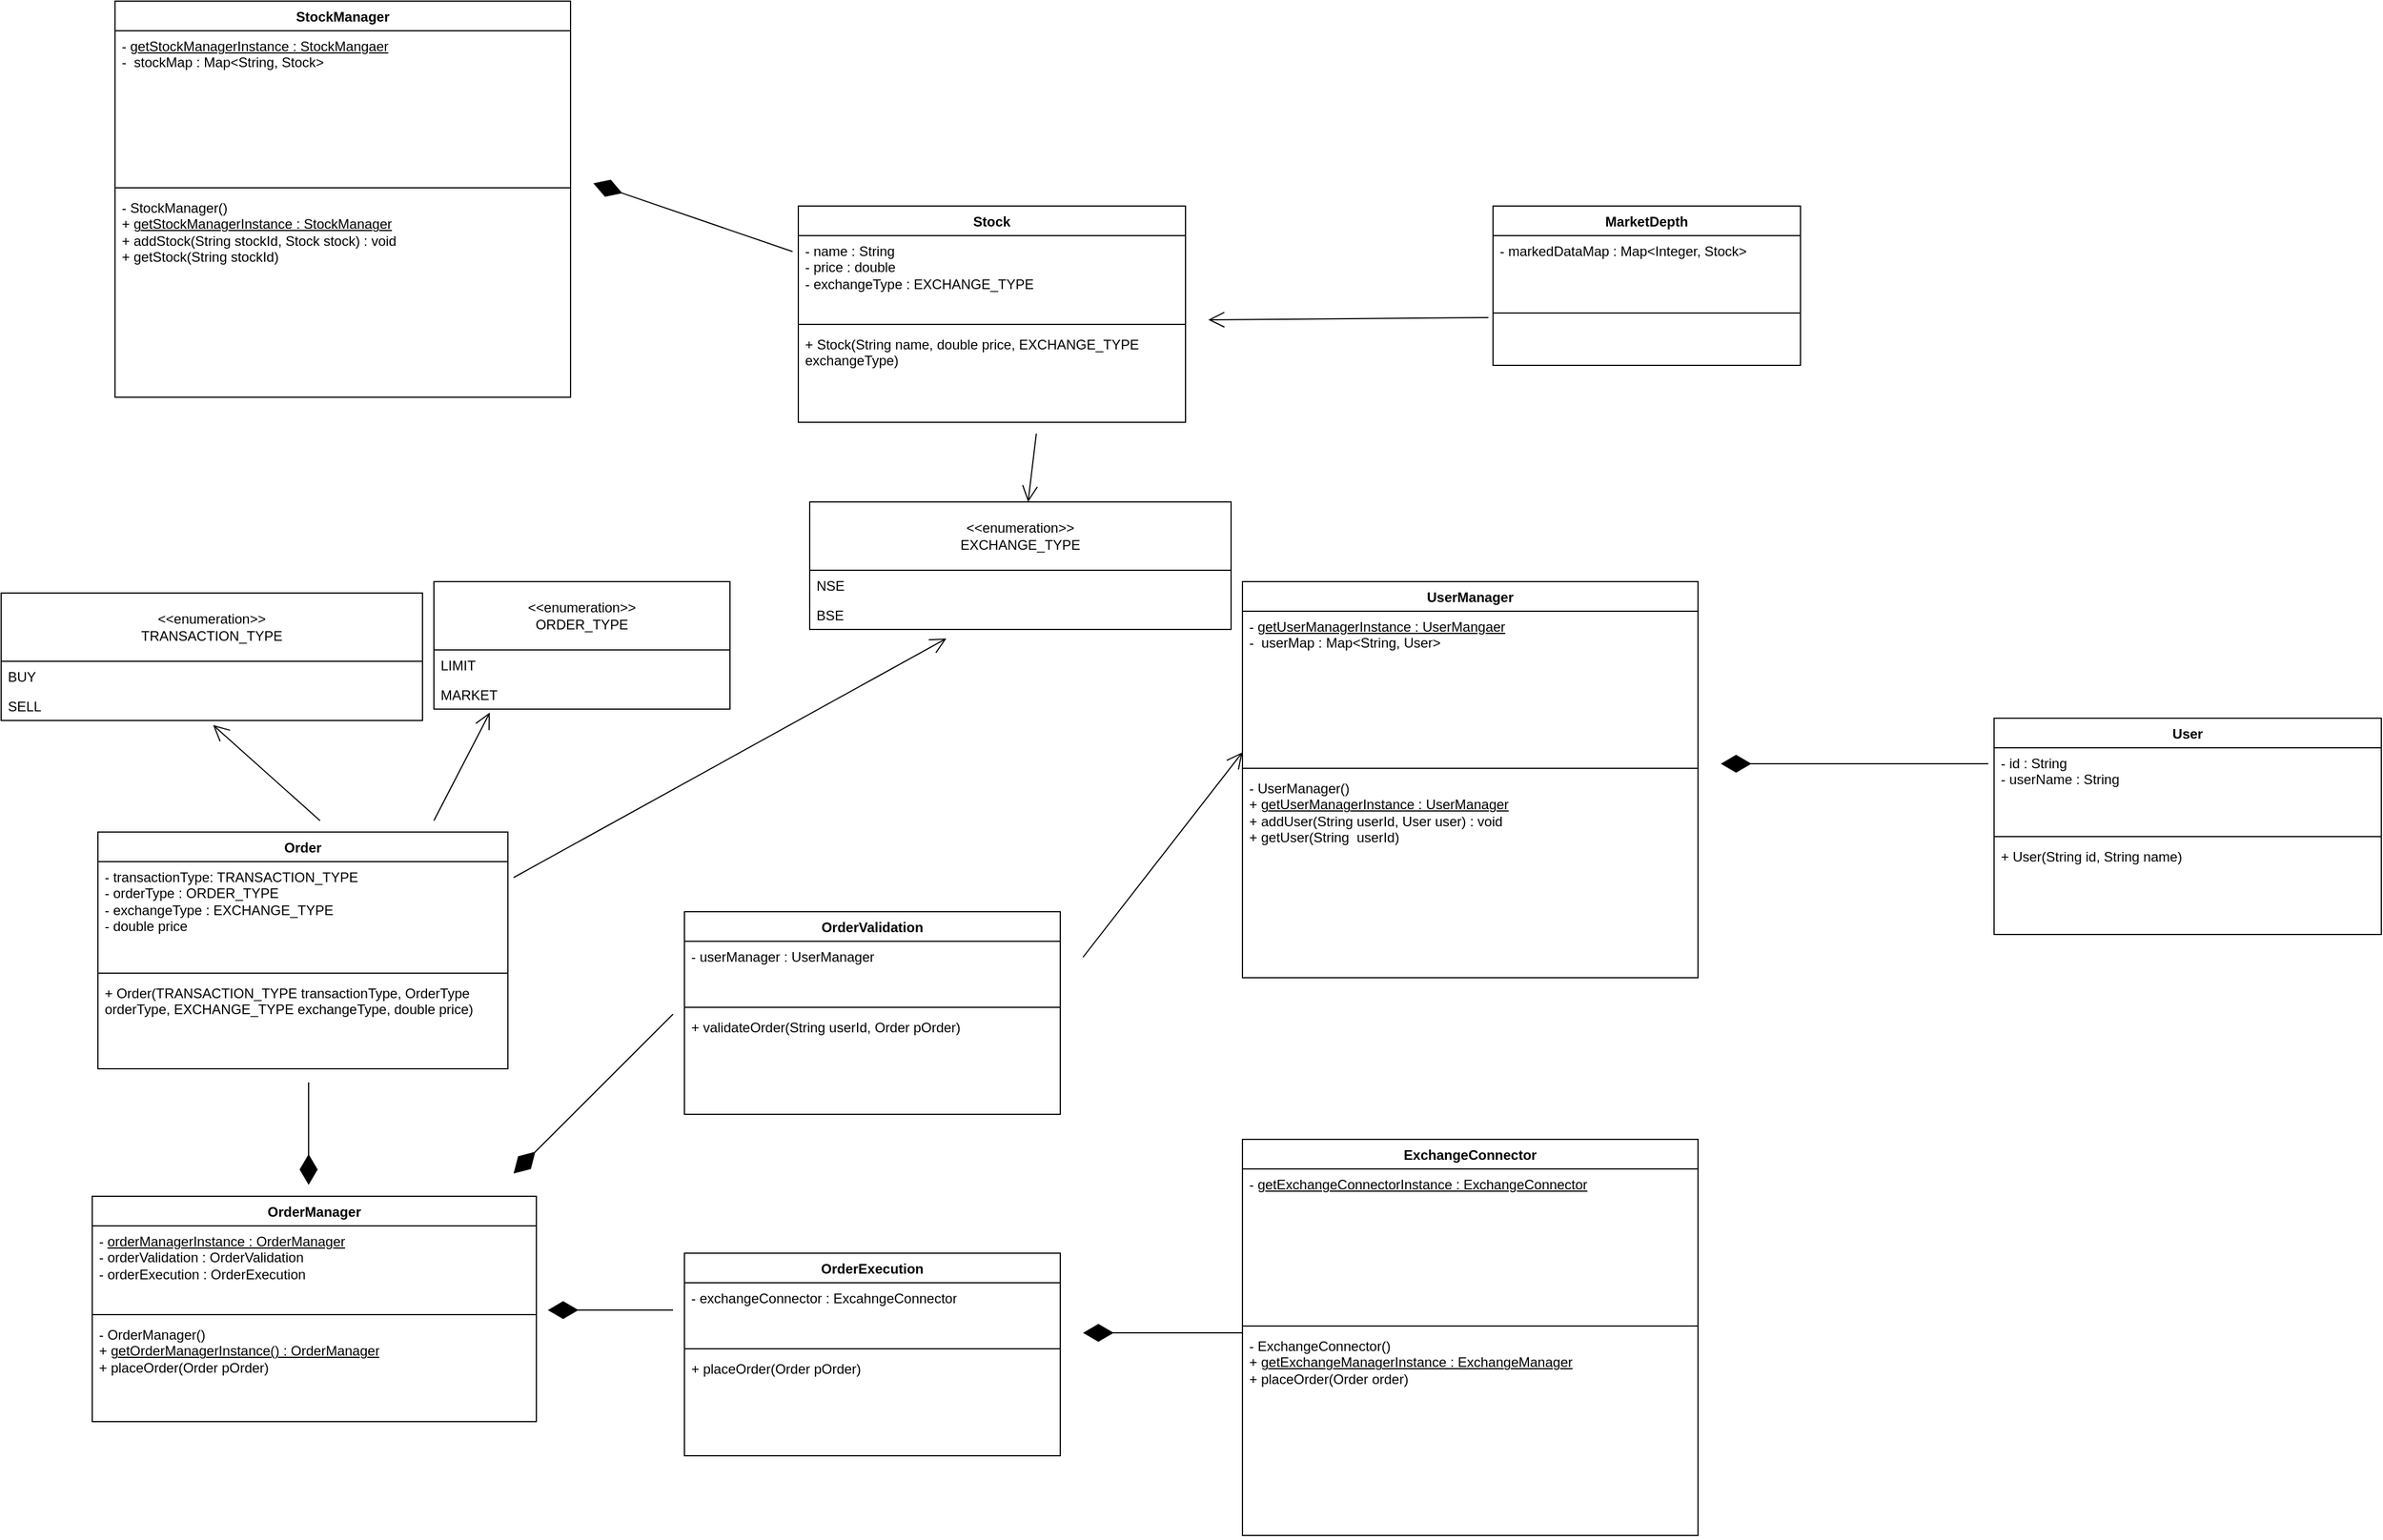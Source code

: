 <mxfile version="24.4.4" type="github">
  <diagram name="Page-1" id="cygNIWai32VLK5G1YmAd">
    <mxGraphModel dx="2286" dy="2196" grid="1" gridSize="10" guides="1" tooltips="1" connect="1" arrows="1" fold="1" page="1" pageScale="1" pageWidth="850" pageHeight="1100" math="0" shadow="0">
      <root>
        <mxCell id="0" />
        <mxCell id="1" parent="0" />
        <mxCell id="1wGQVYa56v2ESQAQg0Pb-1" value="Stock" style="swimlane;fontStyle=1;align=center;verticalAlign=top;childLayout=stackLayout;horizontal=1;startSize=26;horizontalStack=0;resizeParent=1;resizeParentMax=0;resizeLast=0;collapsible=1;marginBottom=0;whiteSpace=wrap;html=1;" parent="1" vertex="1">
          <mxGeometry x="700" y="120" width="340" height="190" as="geometry" />
        </mxCell>
        <mxCell id="1wGQVYa56v2ESQAQg0Pb-2" value="- name : String&lt;div&gt;- price : double&lt;/div&gt;&lt;div&gt;- exchangeType : EXCHANGE_TYPE&lt;/div&gt;" style="text;strokeColor=none;fillColor=none;align=left;verticalAlign=top;spacingLeft=4;spacingRight=4;overflow=hidden;rotatable=0;points=[[0,0.5],[1,0.5]];portConstraint=eastwest;whiteSpace=wrap;html=1;" parent="1wGQVYa56v2ESQAQg0Pb-1" vertex="1">
          <mxGeometry y="26" width="340" height="74" as="geometry" />
        </mxCell>
        <mxCell id="1wGQVYa56v2ESQAQg0Pb-3" value="" style="line;strokeWidth=1;fillColor=none;align=left;verticalAlign=middle;spacingTop=-1;spacingLeft=3;spacingRight=3;rotatable=0;labelPosition=right;points=[];portConstraint=eastwest;strokeColor=inherit;" parent="1wGQVYa56v2ESQAQg0Pb-1" vertex="1">
          <mxGeometry y="100" width="340" height="8" as="geometry" />
        </mxCell>
        <mxCell id="1wGQVYa56v2ESQAQg0Pb-4" value="+ Stock(String name, double price, EXCHANGE_TYPE exchangeType)" style="text;strokeColor=none;fillColor=none;align=left;verticalAlign=top;spacingLeft=4;spacingRight=4;overflow=hidden;rotatable=0;points=[[0,0.5],[1,0.5]];portConstraint=eastwest;whiteSpace=wrap;html=1;" parent="1wGQVYa56v2ESQAQg0Pb-1" vertex="1">
          <mxGeometry y="108" width="340" height="82" as="geometry" />
        </mxCell>
        <mxCell id="1wGQVYa56v2ESQAQg0Pb-5" value="MarketDepth" style="swimlane;fontStyle=1;align=center;verticalAlign=top;childLayout=stackLayout;horizontal=1;startSize=26;horizontalStack=0;resizeParent=1;resizeParentMax=0;resizeLast=0;collapsible=1;marginBottom=0;whiteSpace=wrap;html=1;" parent="1" vertex="1">
          <mxGeometry x="1310" y="120" width="270" height="140" as="geometry" />
        </mxCell>
        <mxCell id="1wGQVYa56v2ESQAQg0Pb-6" value="- markedDataMap : Map&amp;lt;Integer, Stock&amp;gt;&lt;span style=&quot;white-space: pre;&quot;&gt;&#x9;&lt;/span&gt;" style="text;strokeColor=none;fillColor=none;align=left;verticalAlign=top;spacingLeft=4;spacingRight=4;overflow=hidden;rotatable=0;points=[[0,0.5],[1,0.5]];portConstraint=eastwest;whiteSpace=wrap;html=1;" parent="1wGQVYa56v2ESQAQg0Pb-5" vertex="1">
          <mxGeometry y="26" width="270" height="64" as="geometry" />
        </mxCell>
        <mxCell id="1wGQVYa56v2ESQAQg0Pb-7" value="" style="line;strokeWidth=1;fillColor=none;align=left;verticalAlign=middle;spacingTop=-1;spacingLeft=3;spacingRight=3;rotatable=0;labelPosition=right;points=[];portConstraint=eastwest;strokeColor=inherit;" parent="1wGQVYa56v2ESQAQg0Pb-5" vertex="1">
          <mxGeometry y="90" width="270" height="8" as="geometry" />
        </mxCell>
        <mxCell id="1wGQVYa56v2ESQAQg0Pb-8" value="&lt;div&gt;&lt;br&gt;&lt;/div&gt;" style="text;strokeColor=none;fillColor=none;align=left;verticalAlign=top;spacingLeft=4;spacingRight=4;overflow=hidden;rotatable=0;points=[[0,0.5],[1,0.5]];portConstraint=eastwest;whiteSpace=wrap;html=1;" parent="1wGQVYa56v2ESQAQg0Pb-5" vertex="1">
          <mxGeometry y="98" width="270" height="42" as="geometry" />
        </mxCell>
        <mxCell id="1wGQVYa56v2ESQAQg0Pb-10" value="" style="endArrow=open;endFill=1;endSize=12;html=1;rounded=0;exitX=-0.015;exitY=0;exitDx=0;exitDy=0;exitPerimeter=0;" parent="1" source="1wGQVYa56v2ESQAQg0Pb-8" edge="1">
          <mxGeometry width="160" relative="1" as="geometry">
            <mxPoint x="340" y="400" as="sourcePoint" />
            <mxPoint x="1060" y="220" as="targetPoint" />
          </mxGeometry>
        </mxCell>
        <mxCell id="1wGQVYa56v2ESQAQg0Pb-15" value="Order" style="swimlane;fontStyle=1;align=center;verticalAlign=top;childLayout=stackLayout;horizontal=1;startSize=26;horizontalStack=0;resizeParent=1;resizeParentMax=0;resizeLast=0;collapsible=1;marginBottom=0;whiteSpace=wrap;html=1;" parent="1" vertex="1">
          <mxGeometry x="85" y="670" width="360" height="208" as="geometry" />
        </mxCell>
        <mxCell id="1wGQVYa56v2ESQAQg0Pb-16" value="- transactionType: TRANSACTION_TYPE&lt;div&gt;- orderType : ORDER_TYPE&lt;span style=&quot;white-space: pre;&quot;&gt;&#x9;&lt;/span&gt;&lt;/div&gt;&lt;div&gt;- exchangeType : EXCHANGE_TYPE&lt;/div&gt;&lt;div&gt;- double price&lt;/div&gt;" style="text;strokeColor=none;fillColor=none;align=left;verticalAlign=top;spacingLeft=4;spacingRight=4;overflow=hidden;rotatable=0;points=[[0,0.5],[1,0.5]];portConstraint=eastwest;whiteSpace=wrap;html=1;" parent="1wGQVYa56v2ESQAQg0Pb-15" vertex="1">
          <mxGeometry y="26" width="360" height="94" as="geometry" />
        </mxCell>
        <mxCell id="1wGQVYa56v2ESQAQg0Pb-17" value="" style="line;strokeWidth=1;fillColor=none;align=left;verticalAlign=middle;spacingTop=-1;spacingLeft=3;spacingRight=3;rotatable=0;labelPosition=right;points=[];portConstraint=eastwest;strokeColor=inherit;" parent="1wGQVYa56v2ESQAQg0Pb-15" vertex="1">
          <mxGeometry y="120" width="360" height="8" as="geometry" />
        </mxCell>
        <mxCell id="1wGQVYa56v2ESQAQg0Pb-18" value="+ Order(TRANSACTION_TYPE transactionType, OrderType orderType, EXCHANGE_TYPE exchangeType, double price)" style="text;strokeColor=none;fillColor=none;align=left;verticalAlign=top;spacingLeft=4;spacingRight=4;overflow=hidden;rotatable=0;points=[[0,0.5],[1,0.5]];portConstraint=eastwest;whiteSpace=wrap;html=1;" parent="1wGQVYa56v2ESQAQg0Pb-15" vertex="1">
          <mxGeometry y="128" width="360" height="80" as="geometry" />
        </mxCell>
        <mxCell id="1wGQVYa56v2ESQAQg0Pb-21" value="&amp;lt;&amp;lt;enumeration&amp;gt;&amp;gt;&lt;div&gt;EXCHANGE_TYPE&lt;/div&gt;" style="swimlane;fontStyle=0;childLayout=stackLayout;horizontal=1;startSize=60;fillColor=none;horizontalStack=0;resizeParent=1;resizeParentMax=0;resizeLast=0;collapsible=1;marginBottom=0;whiteSpace=wrap;html=1;" parent="1" vertex="1">
          <mxGeometry x="710" y="380" width="370" height="112" as="geometry" />
        </mxCell>
        <mxCell id="1wGQVYa56v2ESQAQg0Pb-22" value="NSE" style="text;strokeColor=none;fillColor=none;align=left;verticalAlign=top;spacingLeft=4;spacingRight=4;overflow=hidden;rotatable=0;points=[[0,0.5],[1,0.5]];portConstraint=eastwest;whiteSpace=wrap;html=1;" parent="1wGQVYa56v2ESQAQg0Pb-21" vertex="1">
          <mxGeometry y="60" width="370" height="26" as="geometry" />
        </mxCell>
        <mxCell id="1wGQVYa56v2ESQAQg0Pb-23" value="BSE" style="text;strokeColor=none;fillColor=none;align=left;verticalAlign=top;spacingLeft=4;spacingRight=4;overflow=hidden;rotatable=0;points=[[0,0.5],[1,0.5]];portConstraint=eastwest;whiteSpace=wrap;html=1;" parent="1wGQVYa56v2ESQAQg0Pb-21" vertex="1">
          <mxGeometry y="86" width="370" height="26" as="geometry" />
        </mxCell>
        <mxCell id="1wGQVYa56v2ESQAQg0Pb-25" value="" style="endArrow=open;endFill=1;endSize=12;html=1;rounded=0;" parent="1" target="1wGQVYa56v2ESQAQg0Pb-21" edge="1">
          <mxGeometry width="160" relative="1" as="geometry">
            <mxPoint x="909" y="320" as="sourcePoint" />
            <mxPoint x="480" y="250" as="targetPoint" />
          </mxGeometry>
        </mxCell>
        <mxCell id="1wGQVYa56v2ESQAQg0Pb-26" value="&amp;lt;&amp;lt;enumeration&amp;gt;&amp;gt;&lt;div&gt;ORDER_TYPE&lt;/div&gt;" style="swimlane;fontStyle=0;childLayout=stackLayout;horizontal=1;startSize=60;fillColor=none;horizontalStack=0;resizeParent=1;resizeParentMax=0;resizeLast=0;collapsible=1;marginBottom=0;whiteSpace=wrap;html=1;" parent="1" vertex="1">
          <mxGeometry x="380" y="450" width="260" height="112" as="geometry" />
        </mxCell>
        <mxCell id="1wGQVYa56v2ESQAQg0Pb-27" value="LIMIT" style="text;strokeColor=none;fillColor=none;align=left;verticalAlign=top;spacingLeft=4;spacingRight=4;overflow=hidden;rotatable=0;points=[[0,0.5],[1,0.5]];portConstraint=eastwest;whiteSpace=wrap;html=1;" parent="1wGQVYa56v2ESQAQg0Pb-26" vertex="1">
          <mxGeometry y="60" width="260" height="26" as="geometry" />
        </mxCell>
        <mxCell id="1wGQVYa56v2ESQAQg0Pb-28" value="MARKET" style="text;strokeColor=none;fillColor=none;align=left;verticalAlign=top;spacingLeft=4;spacingRight=4;overflow=hidden;rotatable=0;points=[[0,0.5],[1,0.5]];portConstraint=eastwest;whiteSpace=wrap;html=1;" parent="1wGQVYa56v2ESQAQg0Pb-26" vertex="1">
          <mxGeometry y="86" width="260" height="26" as="geometry" />
        </mxCell>
        <mxCell id="1wGQVYa56v2ESQAQg0Pb-30" value="&amp;lt;&amp;lt;enumeration&amp;gt;&amp;gt;&lt;div&gt;TRANSACTION_TYPE&lt;/div&gt;" style="swimlane;fontStyle=0;childLayout=stackLayout;horizontal=1;startSize=60;fillColor=none;horizontalStack=0;resizeParent=1;resizeParentMax=0;resizeLast=0;collapsible=1;marginBottom=0;whiteSpace=wrap;html=1;" parent="1" vertex="1">
          <mxGeometry y="460" width="370" height="112" as="geometry" />
        </mxCell>
        <mxCell id="1wGQVYa56v2ESQAQg0Pb-31" value="BUY" style="text;strokeColor=none;fillColor=none;align=left;verticalAlign=top;spacingLeft=4;spacingRight=4;overflow=hidden;rotatable=0;points=[[0,0.5],[1,0.5]];portConstraint=eastwest;whiteSpace=wrap;html=1;" parent="1wGQVYa56v2ESQAQg0Pb-30" vertex="1">
          <mxGeometry y="60" width="370" height="26" as="geometry" />
        </mxCell>
        <mxCell id="1wGQVYa56v2ESQAQg0Pb-32" value="SELL" style="text;strokeColor=none;fillColor=none;align=left;verticalAlign=top;spacingLeft=4;spacingRight=4;overflow=hidden;rotatable=0;points=[[0,0.5],[1,0.5]];portConstraint=eastwest;whiteSpace=wrap;html=1;" parent="1wGQVYa56v2ESQAQg0Pb-30" vertex="1">
          <mxGeometry y="86" width="370" height="26" as="geometry" />
        </mxCell>
        <mxCell id="1wGQVYa56v2ESQAQg0Pb-33" value="" style="endArrow=open;endFill=1;endSize=12;html=1;rounded=0;entryX=0.503;entryY=1.154;entryDx=0;entryDy=0;entryPerimeter=0;" parent="1" target="1wGQVYa56v2ESQAQg0Pb-32" edge="1">
          <mxGeometry width="160" relative="1" as="geometry">
            <mxPoint x="280" y="660" as="sourcePoint" />
            <mxPoint x="450" y="570" as="targetPoint" />
          </mxGeometry>
        </mxCell>
        <mxCell id="1wGQVYa56v2ESQAQg0Pb-34" value="" style="endArrow=open;endFill=1;endSize=12;html=1;rounded=0;entryX=0.189;entryY=1.115;entryDx=0;entryDy=0;entryPerimeter=0;" parent="1" target="1wGQVYa56v2ESQAQg0Pb-28" edge="1">
          <mxGeometry width="160" relative="1" as="geometry">
            <mxPoint x="380" y="660" as="sourcePoint" />
            <mxPoint x="291" y="596" as="targetPoint" />
          </mxGeometry>
        </mxCell>
        <mxCell id="1wGQVYa56v2ESQAQg0Pb-35" value="OrderManager" style="swimlane;fontStyle=1;align=center;verticalAlign=top;childLayout=stackLayout;horizontal=1;startSize=26;horizontalStack=0;resizeParent=1;resizeParentMax=0;resizeLast=0;collapsible=1;marginBottom=0;whiteSpace=wrap;html=1;" parent="1" vertex="1">
          <mxGeometry x="80" y="990" width="390" height="198" as="geometry" />
        </mxCell>
        <mxCell id="1wGQVYa56v2ESQAQg0Pb-36" value="- &lt;u&gt;orderManagerInstance : OrderManager&lt;/u&gt;&lt;div&gt;- orderValidation : OrderValidation&lt;/div&gt;&lt;div&gt;- orderExecution : OrderExecution&lt;/div&gt;" style="text;strokeColor=none;fillColor=none;align=left;verticalAlign=top;spacingLeft=4;spacingRight=4;overflow=hidden;rotatable=0;points=[[0,0.5],[1,0.5]];portConstraint=eastwest;whiteSpace=wrap;html=1;" parent="1wGQVYa56v2ESQAQg0Pb-35" vertex="1">
          <mxGeometry y="26" width="390" height="74" as="geometry" />
        </mxCell>
        <mxCell id="1wGQVYa56v2ESQAQg0Pb-37" value="" style="line;strokeWidth=1;fillColor=none;align=left;verticalAlign=middle;spacingTop=-1;spacingLeft=3;spacingRight=3;rotatable=0;labelPosition=right;points=[];portConstraint=eastwest;strokeColor=inherit;" parent="1wGQVYa56v2ESQAQg0Pb-35" vertex="1">
          <mxGeometry y="100" width="390" height="8" as="geometry" />
        </mxCell>
        <mxCell id="1wGQVYa56v2ESQAQg0Pb-38" value="- OrderManager()&lt;div&gt;+ &lt;u&gt;getOrderManagerInstance() : OrderManager&lt;/u&gt;&lt;/div&gt;&lt;div&gt;+ placeOrder(Order pOrder)&lt;/div&gt;" style="text;strokeColor=none;fillColor=none;align=left;verticalAlign=top;spacingLeft=4;spacingRight=4;overflow=hidden;rotatable=0;points=[[0,0.5],[1,0.5]];portConstraint=eastwest;whiteSpace=wrap;html=1;" parent="1wGQVYa56v2ESQAQg0Pb-35" vertex="1">
          <mxGeometry y="108" width="390" height="90" as="geometry" />
        </mxCell>
        <mxCell id="1wGQVYa56v2ESQAQg0Pb-39" value="OrderValidation" style="swimlane;fontStyle=1;align=center;verticalAlign=top;childLayout=stackLayout;horizontal=1;startSize=26;horizontalStack=0;resizeParent=1;resizeParentMax=0;resizeLast=0;collapsible=1;marginBottom=0;whiteSpace=wrap;html=1;" parent="1" vertex="1">
          <mxGeometry x="600" y="740" width="330" height="178" as="geometry" />
        </mxCell>
        <mxCell id="1wGQVYa56v2ESQAQg0Pb-40" value="&lt;div&gt;- userManager : UserManager&lt;/div&gt;&lt;div&gt;&lt;br&gt;&lt;/div&gt;" style="text;strokeColor=none;fillColor=none;align=left;verticalAlign=top;spacingLeft=4;spacingRight=4;overflow=hidden;rotatable=0;points=[[0,0.5],[1,0.5]];portConstraint=eastwest;whiteSpace=wrap;html=1;" parent="1wGQVYa56v2ESQAQg0Pb-39" vertex="1">
          <mxGeometry y="26" width="330" height="54" as="geometry" />
        </mxCell>
        <mxCell id="1wGQVYa56v2ESQAQg0Pb-41" value="" style="line;strokeWidth=1;fillColor=none;align=left;verticalAlign=middle;spacingTop=-1;spacingLeft=3;spacingRight=3;rotatable=0;labelPosition=right;points=[];portConstraint=eastwest;strokeColor=inherit;" parent="1wGQVYa56v2ESQAQg0Pb-39" vertex="1">
          <mxGeometry y="80" width="330" height="8" as="geometry" />
        </mxCell>
        <mxCell id="1wGQVYa56v2ESQAQg0Pb-42" value="+ validateOrder(String userId, Order pOrder)" style="text;strokeColor=none;fillColor=none;align=left;verticalAlign=top;spacingLeft=4;spacingRight=4;overflow=hidden;rotatable=0;points=[[0,0.5],[1,0.5]];portConstraint=eastwest;whiteSpace=wrap;html=1;" parent="1wGQVYa56v2ESQAQg0Pb-39" vertex="1">
          <mxGeometry y="88" width="330" height="90" as="geometry" />
        </mxCell>
        <mxCell id="1wGQVYa56v2ESQAQg0Pb-43" value="OrderExecution" style="swimlane;fontStyle=1;align=center;verticalAlign=top;childLayout=stackLayout;horizontal=1;startSize=26;horizontalStack=0;resizeParent=1;resizeParentMax=0;resizeLast=0;collapsible=1;marginBottom=0;whiteSpace=wrap;html=1;" parent="1" vertex="1">
          <mxGeometry x="600" y="1040" width="330" height="178" as="geometry" />
        </mxCell>
        <mxCell id="1wGQVYa56v2ESQAQg0Pb-44" value="&lt;div&gt;- exchangeConnector : ExcahngeConnector&lt;/div&gt;" style="text;strokeColor=none;fillColor=none;align=left;verticalAlign=top;spacingLeft=4;spacingRight=4;overflow=hidden;rotatable=0;points=[[0,0.5],[1,0.5]];portConstraint=eastwest;whiteSpace=wrap;html=1;" parent="1wGQVYa56v2ESQAQg0Pb-43" vertex="1">
          <mxGeometry y="26" width="330" height="54" as="geometry" />
        </mxCell>
        <mxCell id="1wGQVYa56v2ESQAQg0Pb-45" value="" style="line;strokeWidth=1;fillColor=none;align=left;verticalAlign=middle;spacingTop=-1;spacingLeft=3;spacingRight=3;rotatable=0;labelPosition=right;points=[];portConstraint=eastwest;strokeColor=inherit;" parent="1wGQVYa56v2ESQAQg0Pb-43" vertex="1">
          <mxGeometry y="80" width="330" height="8" as="geometry" />
        </mxCell>
        <mxCell id="1wGQVYa56v2ESQAQg0Pb-46" value="+ placeOrder(Order pOrder)" style="text;strokeColor=none;fillColor=none;align=left;verticalAlign=top;spacingLeft=4;spacingRight=4;overflow=hidden;rotatable=0;points=[[0,0.5],[1,0.5]];portConstraint=eastwest;whiteSpace=wrap;html=1;" parent="1wGQVYa56v2ESQAQg0Pb-43" vertex="1">
          <mxGeometry y="88" width="330" height="90" as="geometry" />
        </mxCell>
        <mxCell id="1wGQVYa56v2ESQAQg0Pb-47" value="" style="endArrow=diamondThin;endFill=1;endSize=24;html=1;rounded=0;" parent="1" edge="1">
          <mxGeometry width="160" relative="1" as="geometry">
            <mxPoint x="590" y="830" as="sourcePoint" />
            <mxPoint x="450" y="970" as="targetPoint" />
          </mxGeometry>
        </mxCell>
        <mxCell id="1wGQVYa56v2ESQAQg0Pb-48" value="" style="endArrow=diamondThin;endFill=1;endSize=24;html=1;rounded=0;" parent="1" edge="1">
          <mxGeometry width="160" relative="1" as="geometry">
            <mxPoint x="590" y="1090" as="sourcePoint" />
            <mxPoint x="480" y="1090" as="targetPoint" />
          </mxGeometry>
        </mxCell>
        <mxCell id="D_xAVfhS9_GX9w3pkX3q-1" value="StockManager" style="swimlane;fontStyle=1;align=center;verticalAlign=top;childLayout=stackLayout;horizontal=1;startSize=26;horizontalStack=0;resizeParent=1;resizeParentMax=0;resizeLast=0;collapsible=1;marginBottom=0;whiteSpace=wrap;html=1;" parent="1" vertex="1">
          <mxGeometry x="100" y="-60" width="400" height="348" as="geometry" />
        </mxCell>
        <mxCell id="D_xAVfhS9_GX9w3pkX3q-2" value="- &lt;u&gt;getStockManagerInstance : StockMangaer&lt;/u&gt;&lt;div&gt;-&amp;nbsp; stockMap : Map&amp;lt;String, Stock&amp;gt;&lt;/div&gt;" style="text;strokeColor=none;fillColor=none;align=left;verticalAlign=top;spacingLeft=4;spacingRight=4;overflow=hidden;rotatable=0;points=[[0,0.5],[1,0.5]];portConstraint=eastwest;whiteSpace=wrap;html=1;" parent="D_xAVfhS9_GX9w3pkX3q-1" vertex="1">
          <mxGeometry y="26" width="400" height="134" as="geometry" />
        </mxCell>
        <mxCell id="D_xAVfhS9_GX9w3pkX3q-3" value="" style="line;strokeWidth=1;fillColor=none;align=left;verticalAlign=middle;spacingTop=-1;spacingLeft=3;spacingRight=3;rotatable=0;labelPosition=right;points=[];portConstraint=eastwest;strokeColor=inherit;" parent="D_xAVfhS9_GX9w3pkX3q-1" vertex="1">
          <mxGeometry y="160" width="400" height="8" as="geometry" />
        </mxCell>
        <mxCell id="D_xAVfhS9_GX9w3pkX3q-4" value="- StockManager()&lt;div&gt;+ &lt;u&gt;getStockManagerInstance : StockManager&lt;/u&gt;&lt;/div&gt;&lt;div&gt;+ addStock(String stockId, Stock stock) : void&lt;/div&gt;&lt;div&gt;+ getStock(String stockId)&lt;/div&gt;" style="text;strokeColor=none;fillColor=none;align=left;verticalAlign=top;spacingLeft=4;spacingRight=4;overflow=hidden;rotatable=0;points=[[0,0.5],[1,0.5]];portConstraint=eastwest;whiteSpace=wrap;html=1;" parent="D_xAVfhS9_GX9w3pkX3q-1" vertex="1">
          <mxGeometry y="168" width="400" height="180" as="geometry" />
        </mxCell>
        <mxCell id="D_xAVfhS9_GX9w3pkX3q-5" value="" style="endArrow=diamondThin;endFill=1;endSize=24;html=1;rounded=0;exitX=-0.015;exitY=0.189;exitDx=0;exitDy=0;exitPerimeter=0;" parent="1" source="1wGQVYa56v2ESQAQg0Pb-2" edge="1">
          <mxGeometry width="160" relative="1" as="geometry">
            <mxPoint x="630" y="100" as="sourcePoint" />
            <mxPoint x="520" y="100" as="targetPoint" />
          </mxGeometry>
        </mxCell>
        <mxCell id="D_xAVfhS9_GX9w3pkX3q-6" value="User" style="swimlane;fontStyle=1;align=center;verticalAlign=top;childLayout=stackLayout;horizontal=1;startSize=26;horizontalStack=0;resizeParent=1;resizeParentMax=0;resizeLast=0;collapsible=1;marginBottom=0;whiteSpace=wrap;html=1;" parent="1" vertex="1">
          <mxGeometry x="1750" y="570" width="340" height="190" as="geometry" />
        </mxCell>
        <mxCell id="D_xAVfhS9_GX9w3pkX3q-7" value="- id : String&lt;div&gt;- userName : String&lt;/div&gt;" style="text;strokeColor=none;fillColor=none;align=left;verticalAlign=top;spacingLeft=4;spacingRight=4;overflow=hidden;rotatable=0;points=[[0,0.5],[1,0.5]];portConstraint=eastwest;whiteSpace=wrap;html=1;" parent="D_xAVfhS9_GX9w3pkX3q-6" vertex="1">
          <mxGeometry y="26" width="340" height="74" as="geometry" />
        </mxCell>
        <mxCell id="D_xAVfhS9_GX9w3pkX3q-8" value="" style="line;strokeWidth=1;fillColor=none;align=left;verticalAlign=middle;spacingTop=-1;spacingLeft=3;spacingRight=3;rotatable=0;labelPosition=right;points=[];portConstraint=eastwest;strokeColor=inherit;" parent="D_xAVfhS9_GX9w3pkX3q-6" vertex="1">
          <mxGeometry y="100" width="340" height="8" as="geometry" />
        </mxCell>
        <mxCell id="D_xAVfhS9_GX9w3pkX3q-9" value="+ User(String id, String name)" style="text;strokeColor=none;fillColor=none;align=left;verticalAlign=top;spacingLeft=4;spacingRight=4;overflow=hidden;rotatable=0;points=[[0,0.5],[1,0.5]];portConstraint=eastwest;whiteSpace=wrap;html=1;" parent="D_xAVfhS9_GX9w3pkX3q-6" vertex="1">
          <mxGeometry y="108" width="340" height="82" as="geometry" />
        </mxCell>
        <mxCell id="D_xAVfhS9_GX9w3pkX3q-14" value="UserManager" style="swimlane;fontStyle=1;align=center;verticalAlign=top;childLayout=stackLayout;horizontal=1;startSize=26;horizontalStack=0;resizeParent=1;resizeParentMax=0;resizeLast=0;collapsible=1;marginBottom=0;whiteSpace=wrap;html=1;" parent="1" vertex="1">
          <mxGeometry x="1090" y="450" width="400" height="348" as="geometry" />
        </mxCell>
        <mxCell id="D_xAVfhS9_GX9w3pkX3q-15" value="- &lt;u&gt;getUserManagerInstance : UserMangaer&lt;/u&gt;&lt;div&gt;-&amp;nbsp; userMap : Map&amp;lt;String, User&amp;gt;&lt;/div&gt;" style="text;strokeColor=none;fillColor=none;align=left;verticalAlign=top;spacingLeft=4;spacingRight=4;overflow=hidden;rotatable=0;points=[[0,0.5],[1,0.5]];portConstraint=eastwest;whiteSpace=wrap;html=1;" parent="D_xAVfhS9_GX9w3pkX3q-14" vertex="1">
          <mxGeometry y="26" width="400" height="134" as="geometry" />
        </mxCell>
        <mxCell id="D_xAVfhS9_GX9w3pkX3q-16" value="" style="line;strokeWidth=1;fillColor=none;align=left;verticalAlign=middle;spacingTop=-1;spacingLeft=3;spacingRight=3;rotatable=0;labelPosition=right;points=[];portConstraint=eastwest;strokeColor=inherit;" parent="D_xAVfhS9_GX9w3pkX3q-14" vertex="1">
          <mxGeometry y="160" width="400" height="8" as="geometry" />
        </mxCell>
        <mxCell id="D_xAVfhS9_GX9w3pkX3q-17" value="- UserManager()&lt;div&gt;+ &lt;u&gt;getUserManagerInstance : UserManager&lt;/u&gt;&lt;/div&gt;&lt;div&gt;+ addUser(String userId, User user) : void&lt;/div&gt;&lt;div&gt;+ getUser(String&amp;nbsp; userId)&lt;/div&gt;" style="text;strokeColor=none;fillColor=none;align=left;verticalAlign=top;spacingLeft=4;spacingRight=4;overflow=hidden;rotatable=0;points=[[0,0.5],[1,0.5]];portConstraint=eastwest;whiteSpace=wrap;html=1;" parent="D_xAVfhS9_GX9w3pkX3q-14" vertex="1">
          <mxGeometry y="168" width="400" height="180" as="geometry" />
        </mxCell>
        <mxCell id="D_xAVfhS9_GX9w3pkX3q-18" value="" style="endArrow=diamondThin;endFill=1;endSize=24;html=1;rounded=0;exitX=-0.015;exitY=0.189;exitDx=0;exitDy=0;exitPerimeter=0;" parent="1" source="D_xAVfhS9_GX9w3pkX3q-7" edge="1">
          <mxGeometry width="160" relative="1" as="geometry">
            <mxPoint x="1620" y="610" as="sourcePoint" />
            <mxPoint x="1510" y="610" as="targetPoint" />
          </mxGeometry>
        </mxCell>
        <mxCell id="D_xAVfhS9_GX9w3pkX3q-19" value="" style="endArrow=open;endFill=1;endSize=12;html=1;rounded=0;entryX=0;entryY=0.925;entryDx=0;entryDy=0;entryPerimeter=0;" parent="1" target="D_xAVfhS9_GX9w3pkX3q-15" edge="1">
          <mxGeometry width="160" relative="1" as="geometry">
            <mxPoint x="950" y="780" as="sourcePoint" />
            <mxPoint x="910" y="820" as="targetPoint" />
          </mxGeometry>
        </mxCell>
        <mxCell id="D_xAVfhS9_GX9w3pkX3q-20" value="ExchangeConnector" style="swimlane;fontStyle=1;align=center;verticalAlign=top;childLayout=stackLayout;horizontal=1;startSize=26;horizontalStack=0;resizeParent=1;resizeParentMax=0;resizeLast=0;collapsible=1;marginBottom=0;whiteSpace=wrap;html=1;" parent="1" vertex="1">
          <mxGeometry x="1090" y="940" width="400" height="348" as="geometry" />
        </mxCell>
        <mxCell id="D_xAVfhS9_GX9w3pkX3q-21" value="- &lt;u&gt;getExchangeConnectorInstance : ExchangeConnector&lt;/u&gt;&lt;div&gt;&lt;br&gt;&lt;/div&gt;" style="text;strokeColor=none;fillColor=none;align=left;verticalAlign=top;spacingLeft=4;spacingRight=4;overflow=hidden;rotatable=0;points=[[0,0.5],[1,0.5]];portConstraint=eastwest;whiteSpace=wrap;html=1;" parent="D_xAVfhS9_GX9w3pkX3q-20" vertex="1">
          <mxGeometry y="26" width="400" height="134" as="geometry" />
        </mxCell>
        <mxCell id="D_xAVfhS9_GX9w3pkX3q-22" value="" style="line;strokeWidth=1;fillColor=none;align=left;verticalAlign=middle;spacingTop=-1;spacingLeft=3;spacingRight=3;rotatable=0;labelPosition=right;points=[];portConstraint=eastwest;strokeColor=inherit;" parent="D_xAVfhS9_GX9w3pkX3q-20" vertex="1">
          <mxGeometry y="160" width="400" height="8" as="geometry" />
        </mxCell>
        <mxCell id="D_xAVfhS9_GX9w3pkX3q-23" value="- ExchangeConnector()&lt;div&gt;+ &lt;u&gt;getExchangeManagerInstance : ExchangeManager&lt;/u&gt;&lt;/div&gt;&lt;div&gt;+ placeOrder(Order order)&lt;/div&gt;" style="text;strokeColor=none;fillColor=none;align=left;verticalAlign=top;spacingLeft=4;spacingRight=4;overflow=hidden;rotatable=0;points=[[0,0.5],[1,0.5]];portConstraint=eastwest;whiteSpace=wrap;html=1;" parent="D_xAVfhS9_GX9w3pkX3q-20" vertex="1">
          <mxGeometry y="168" width="400" height="180" as="geometry" />
        </mxCell>
        <mxCell id="D_xAVfhS9_GX9w3pkX3q-24" value="" style="endArrow=diamondThin;endFill=1;endSize=24;html=1;rounded=0;exitX=0;exitY=0.011;exitDx=0;exitDy=0;exitPerimeter=0;" parent="1" source="D_xAVfhS9_GX9w3pkX3q-23" edge="1">
          <mxGeometry width="160" relative="1" as="geometry">
            <mxPoint x="860" y="950" as="sourcePoint" />
            <mxPoint x="950" y="1110" as="targetPoint" />
          </mxGeometry>
        </mxCell>
        <mxCell id="D_xAVfhS9_GX9w3pkX3q-25" value="" style="endArrow=diamondThin;endFill=1;endSize=24;html=1;rounded=0;" parent="1" edge="1">
          <mxGeometry width="160" relative="1" as="geometry">
            <mxPoint x="270" y="890" as="sourcePoint" />
            <mxPoint x="270" y="980" as="targetPoint" />
          </mxGeometry>
        </mxCell>
        <mxCell id="BoodWWxxuMz1uVv62c5v-2" value="" style="endArrow=open;endFill=1;endSize=12;html=1;rounded=0;" edge="1" parent="1">
          <mxGeometry width="160" relative="1" as="geometry">
            <mxPoint x="450" y="710" as="sourcePoint" />
            <mxPoint x="830" y="500" as="targetPoint" />
          </mxGeometry>
        </mxCell>
      </root>
    </mxGraphModel>
  </diagram>
</mxfile>
